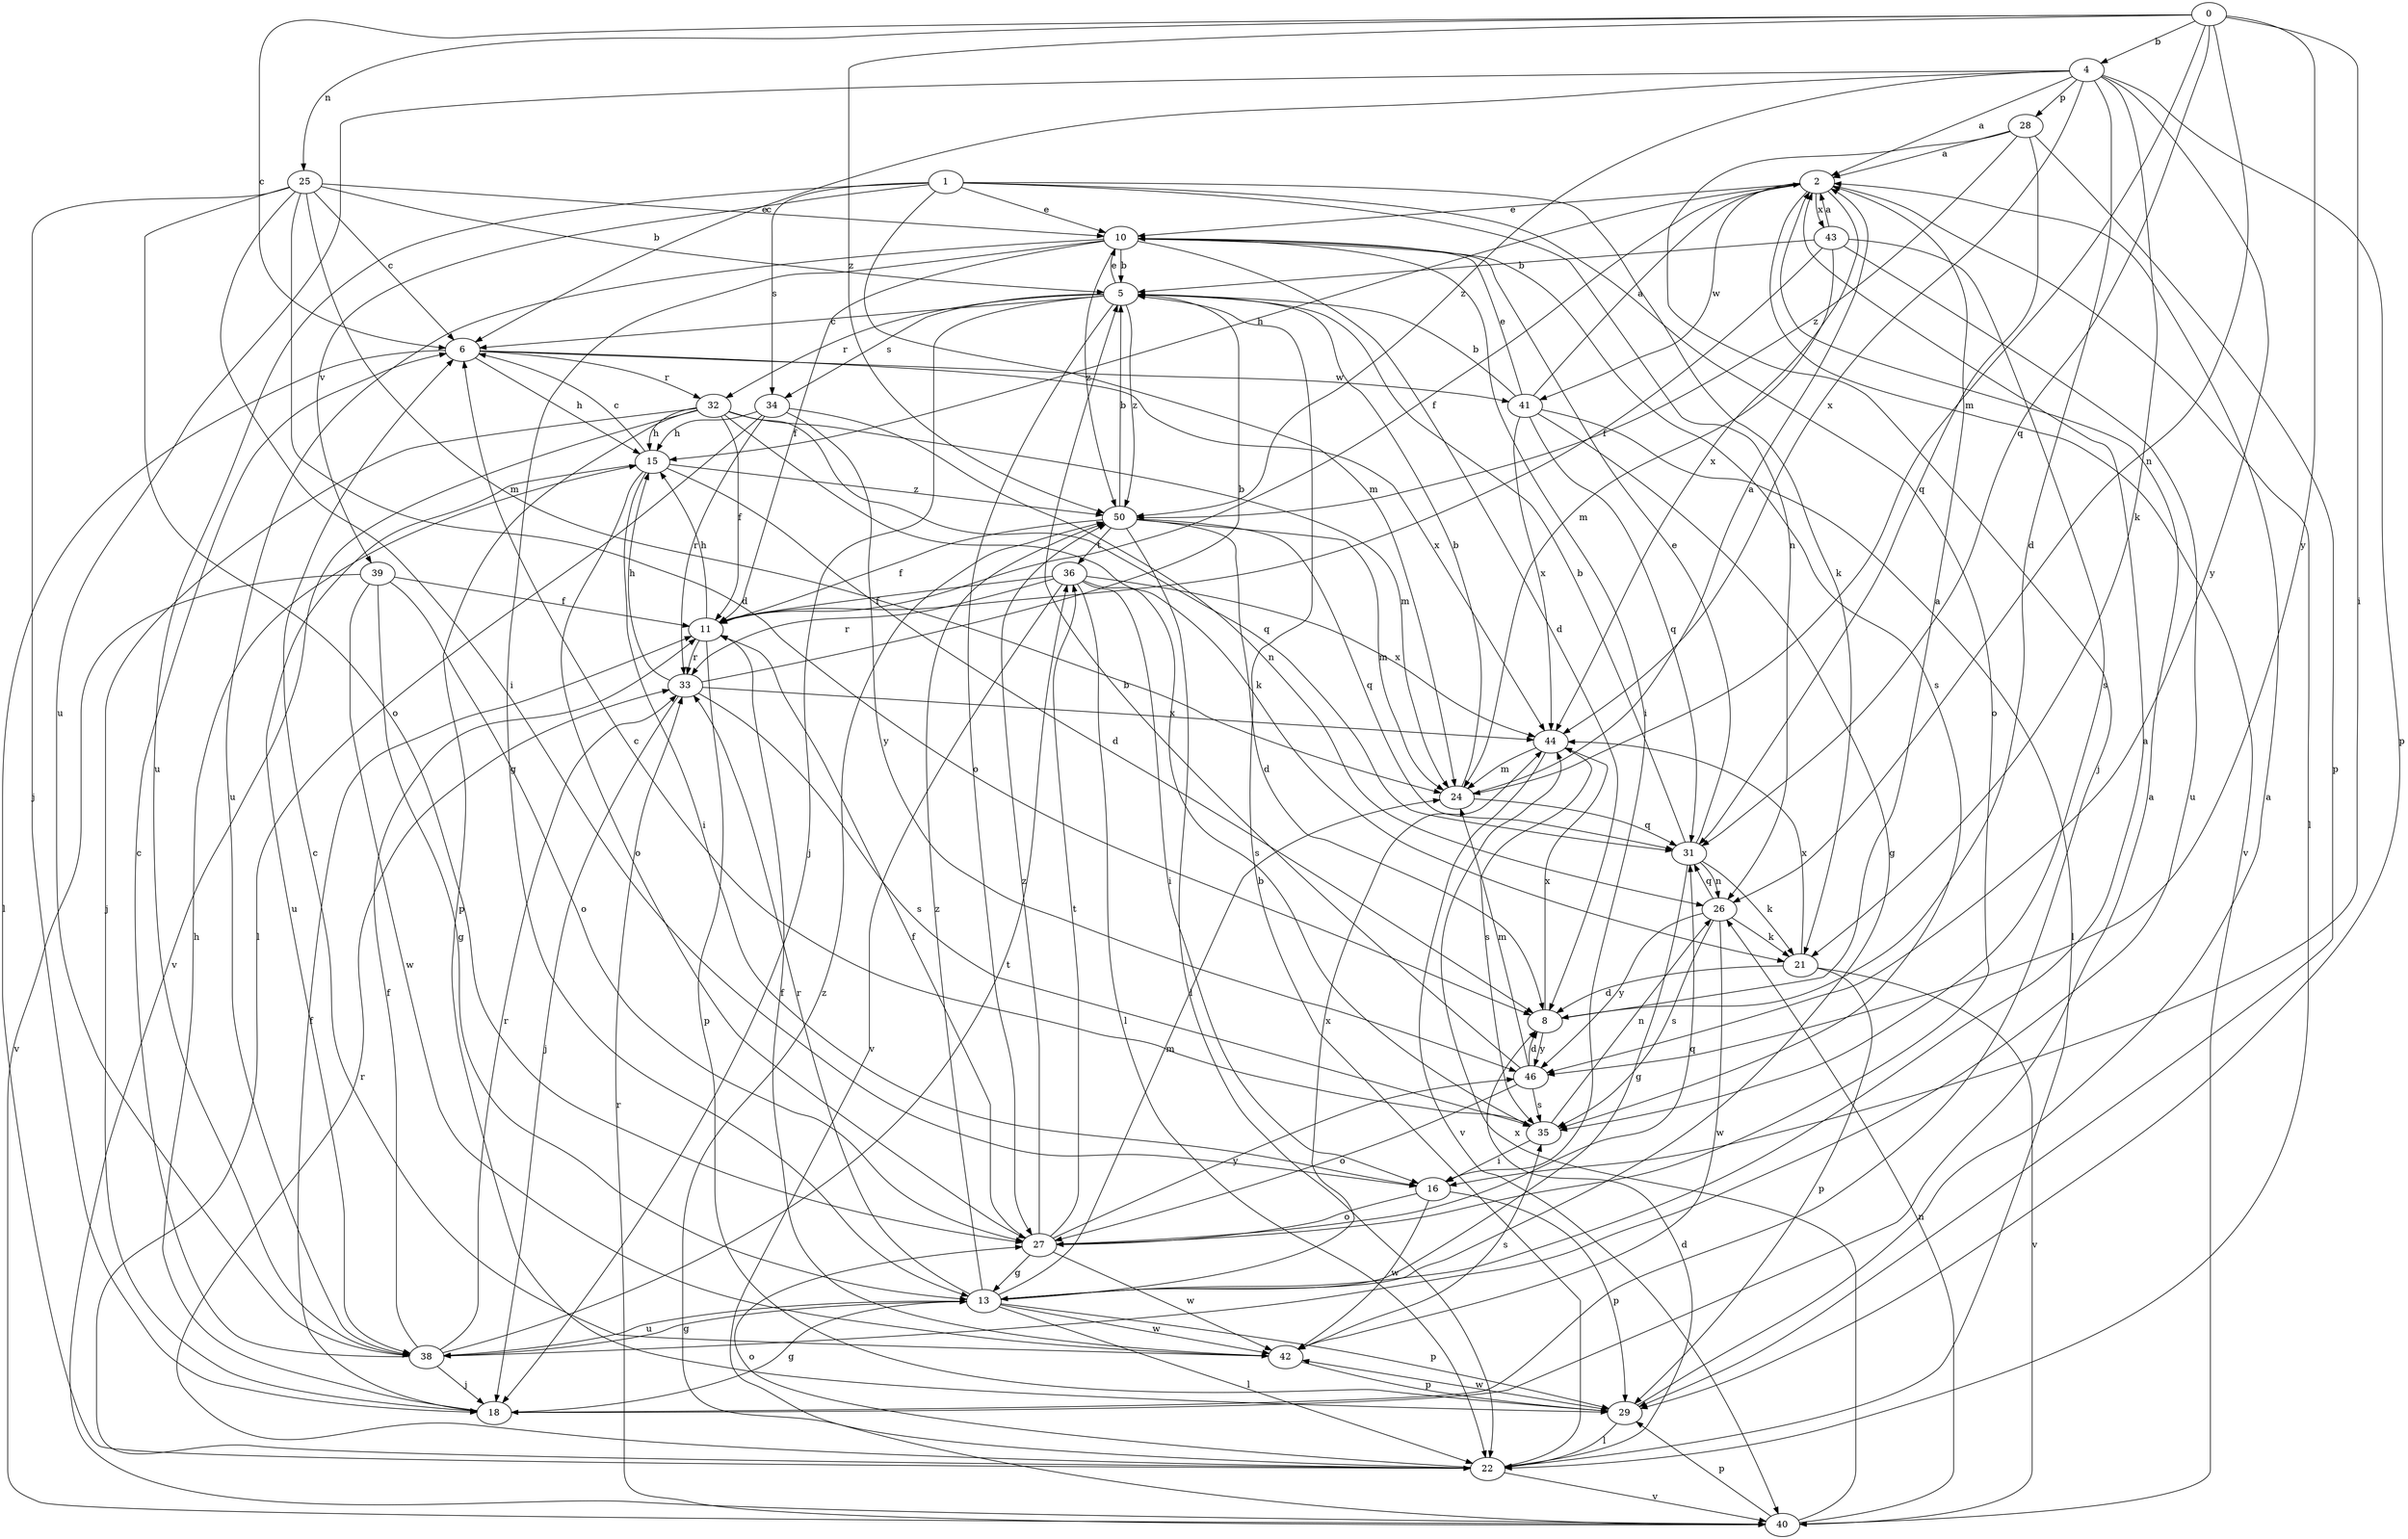 strict digraph  {
0;
1;
2;
4;
5;
6;
8;
10;
11;
13;
15;
16;
18;
21;
22;
24;
25;
26;
27;
28;
29;
31;
32;
33;
34;
35;
36;
38;
39;
40;
41;
42;
43;
44;
46;
50;
0 -> 4  [label=b];
0 -> 6  [label=c];
0 -> 16  [label=i];
0 -> 24  [label=m];
0 -> 25  [label=n];
0 -> 26  [label=n];
0 -> 31  [label=q];
0 -> 46  [label=y];
0 -> 50  [label=z];
1 -> 10  [label=e];
1 -> 21  [label=k];
1 -> 24  [label=m];
1 -> 26  [label=n];
1 -> 27  [label=o];
1 -> 34  [label=s];
1 -> 38  [label=u];
1 -> 39  [label=v];
2 -> 10  [label=e];
2 -> 11  [label=f];
2 -> 15  [label=h];
2 -> 22  [label=l];
2 -> 40  [label=v];
2 -> 41  [label=w];
2 -> 43  [label=x];
2 -> 44  [label=x];
4 -> 2  [label=a];
4 -> 6  [label=c];
4 -> 8  [label=d];
4 -> 21  [label=k];
4 -> 28  [label=p];
4 -> 29  [label=p];
4 -> 38  [label=u];
4 -> 44  [label=x];
4 -> 46  [label=y];
4 -> 50  [label=z];
5 -> 6  [label=c];
5 -> 10  [label=e];
5 -> 18  [label=j];
5 -> 27  [label=o];
5 -> 32  [label=r];
5 -> 34  [label=s];
5 -> 50  [label=z];
6 -> 15  [label=h];
6 -> 22  [label=l];
6 -> 32  [label=r];
6 -> 41  [label=w];
6 -> 44  [label=x];
8 -> 2  [label=a];
8 -> 44  [label=x];
8 -> 46  [label=y];
10 -> 5  [label=b];
10 -> 8  [label=d];
10 -> 11  [label=f];
10 -> 13  [label=g];
10 -> 16  [label=i];
10 -> 35  [label=s];
10 -> 38  [label=u];
10 -> 50  [label=z];
11 -> 15  [label=h];
11 -> 29  [label=p];
11 -> 33  [label=r];
13 -> 2  [label=a];
13 -> 22  [label=l];
13 -> 24  [label=m];
13 -> 29  [label=p];
13 -> 33  [label=r];
13 -> 38  [label=u];
13 -> 42  [label=w];
13 -> 44  [label=x];
13 -> 50  [label=z];
15 -> 6  [label=c];
15 -> 8  [label=d];
15 -> 16  [label=i];
15 -> 27  [label=o];
15 -> 38  [label=u];
15 -> 50  [label=z];
16 -> 27  [label=o];
16 -> 29  [label=p];
16 -> 42  [label=w];
18 -> 2  [label=a];
18 -> 11  [label=f];
18 -> 13  [label=g];
18 -> 15  [label=h];
21 -> 8  [label=d];
21 -> 29  [label=p];
21 -> 40  [label=v];
21 -> 44  [label=x];
22 -> 5  [label=b];
22 -> 8  [label=d];
22 -> 27  [label=o];
22 -> 33  [label=r];
22 -> 40  [label=v];
22 -> 50  [label=z];
24 -> 2  [label=a];
24 -> 5  [label=b];
24 -> 31  [label=q];
25 -> 5  [label=b];
25 -> 6  [label=c];
25 -> 8  [label=d];
25 -> 10  [label=e];
25 -> 16  [label=i];
25 -> 18  [label=j];
25 -> 24  [label=m];
25 -> 27  [label=o];
26 -> 21  [label=k];
26 -> 31  [label=q];
26 -> 35  [label=s];
26 -> 42  [label=w];
26 -> 46  [label=y];
27 -> 11  [label=f];
27 -> 13  [label=g];
27 -> 31  [label=q];
27 -> 36  [label=t];
27 -> 42  [label=w];
27 -> 46  [label=y];
27 -> 50  [label=z];
28 -> 2  [label=a];
28 -> 18  [label=j];
28 -> 29  [label=p];
28 -> 31  [label=q];
28 -> 50  [label=z];
29 -> 2  [label=a];
29 -> 22  [label=l];
29 -> 42  [label=w];
31 -> 5  [label=b];
31 -> 10  [label=e];
31 -> 13  [label=g];
31 -> 21  [label=k];
31 -> 26  [label=n];
32 -> 11  [label=f];
32 -> 15  [label=h];
32 -> 18  [label=j];
32 -> 21  [label=k];
32 -> 24  [label=m];
32 -> 29  [label=p];
32 -> 31  [label=q];
32 -> 40  [label=v];
33 -> 5  [label=b];
33 -> 15  [label=h];
33 -> 18  [label=j];
33 -> 35  [label=s];
33 -> 44  [label=x];
34 -> 15  [label=h];
34 -> 22  [label=l];
34 -> 26  [label=n];
34 -> 33  [label=r];
34 -> 46  [label=y];
35 -> 6  [label=c];
35 -> 16  [label=i];
35 -> 26  [label=n];
36 -> 11  [label=f];
36 -> 16  [label=i];
36 -> 22  [label=l];
36 -> 33  [label=r];
36 -> 35  [label=s];
36 -> 40  [label=v];
36 -> 44  [label=x];
38 -> 6  [label=c];
38 -> 11  [label=f];
38 -> 13  [label=g];
38 -> 18  [label=j];
38 -> 33  [label=r];
38 -> 36  [label=t];
39 -> 11  [label=f];
39 -> 13  [label=g];
39 -> 27  [label=o];
39 -> 40  [label=v];
39 -> 42  [label=w];
40 -> 26  [label=n];
40 -> 29  [label=p];
40 -> 33  [label=r];
40 -> 44  [label=x];
41 -> 2  [label=a];
41 -> 5  [label=b];
41 -> 10  [label=e];
41 -> 13  [label=g];
41 -> 22  [label=l];
41 -> 31  [label=q];
41 -> 44  [label=x];
42 -> 6  [label=c];
42 -> 11  [label=f];
42 -> 29  [label=p];
42 -> 35  [label=s];
43 -> 2  [label=a];
43 -> 5  [label=b];
43 -> 11  [label=f];
43 -> 24  [label=m];
43 -> 35  [label=s];
43 -> 38  [label=u];
44 -> 24  [label=m];
44 -> 35  [label=s];
44 -> 40  [label=v];
46 -> 5  [label=b];
46 -> 8  [label=d];
46 -> 24  [label=m];
46 -> 27  [label=o];
46 -> 35  [label=s];
50 -> 5  [label=b];
50 -> 8  [label=d];
50 -> 11  [label=f];
50 -> 22  [label=l];
50 -> 24  [label=m];
50 -> 31  [label=q];
50 -> 36  [label=t];
}
